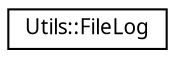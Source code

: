 digraph "Graphical Class Hierarchy"
{
 // LATEX_PDF_SIZE
  edge [fontname="Arial.ttf",fontsize="10",labelfontname="Arial.ttf",labelfontsize="10"];
  node [fontname="Arial.ttf",fontsize="10",shape=record];
  rankdir="LR";
  Node0 [label="Utils::FileLog",height=0.2,width=0.4,color="black", fillcolor="white", style="filled",URL="$class_utils_1_1_file_log.html",tooltip=" "];
}
